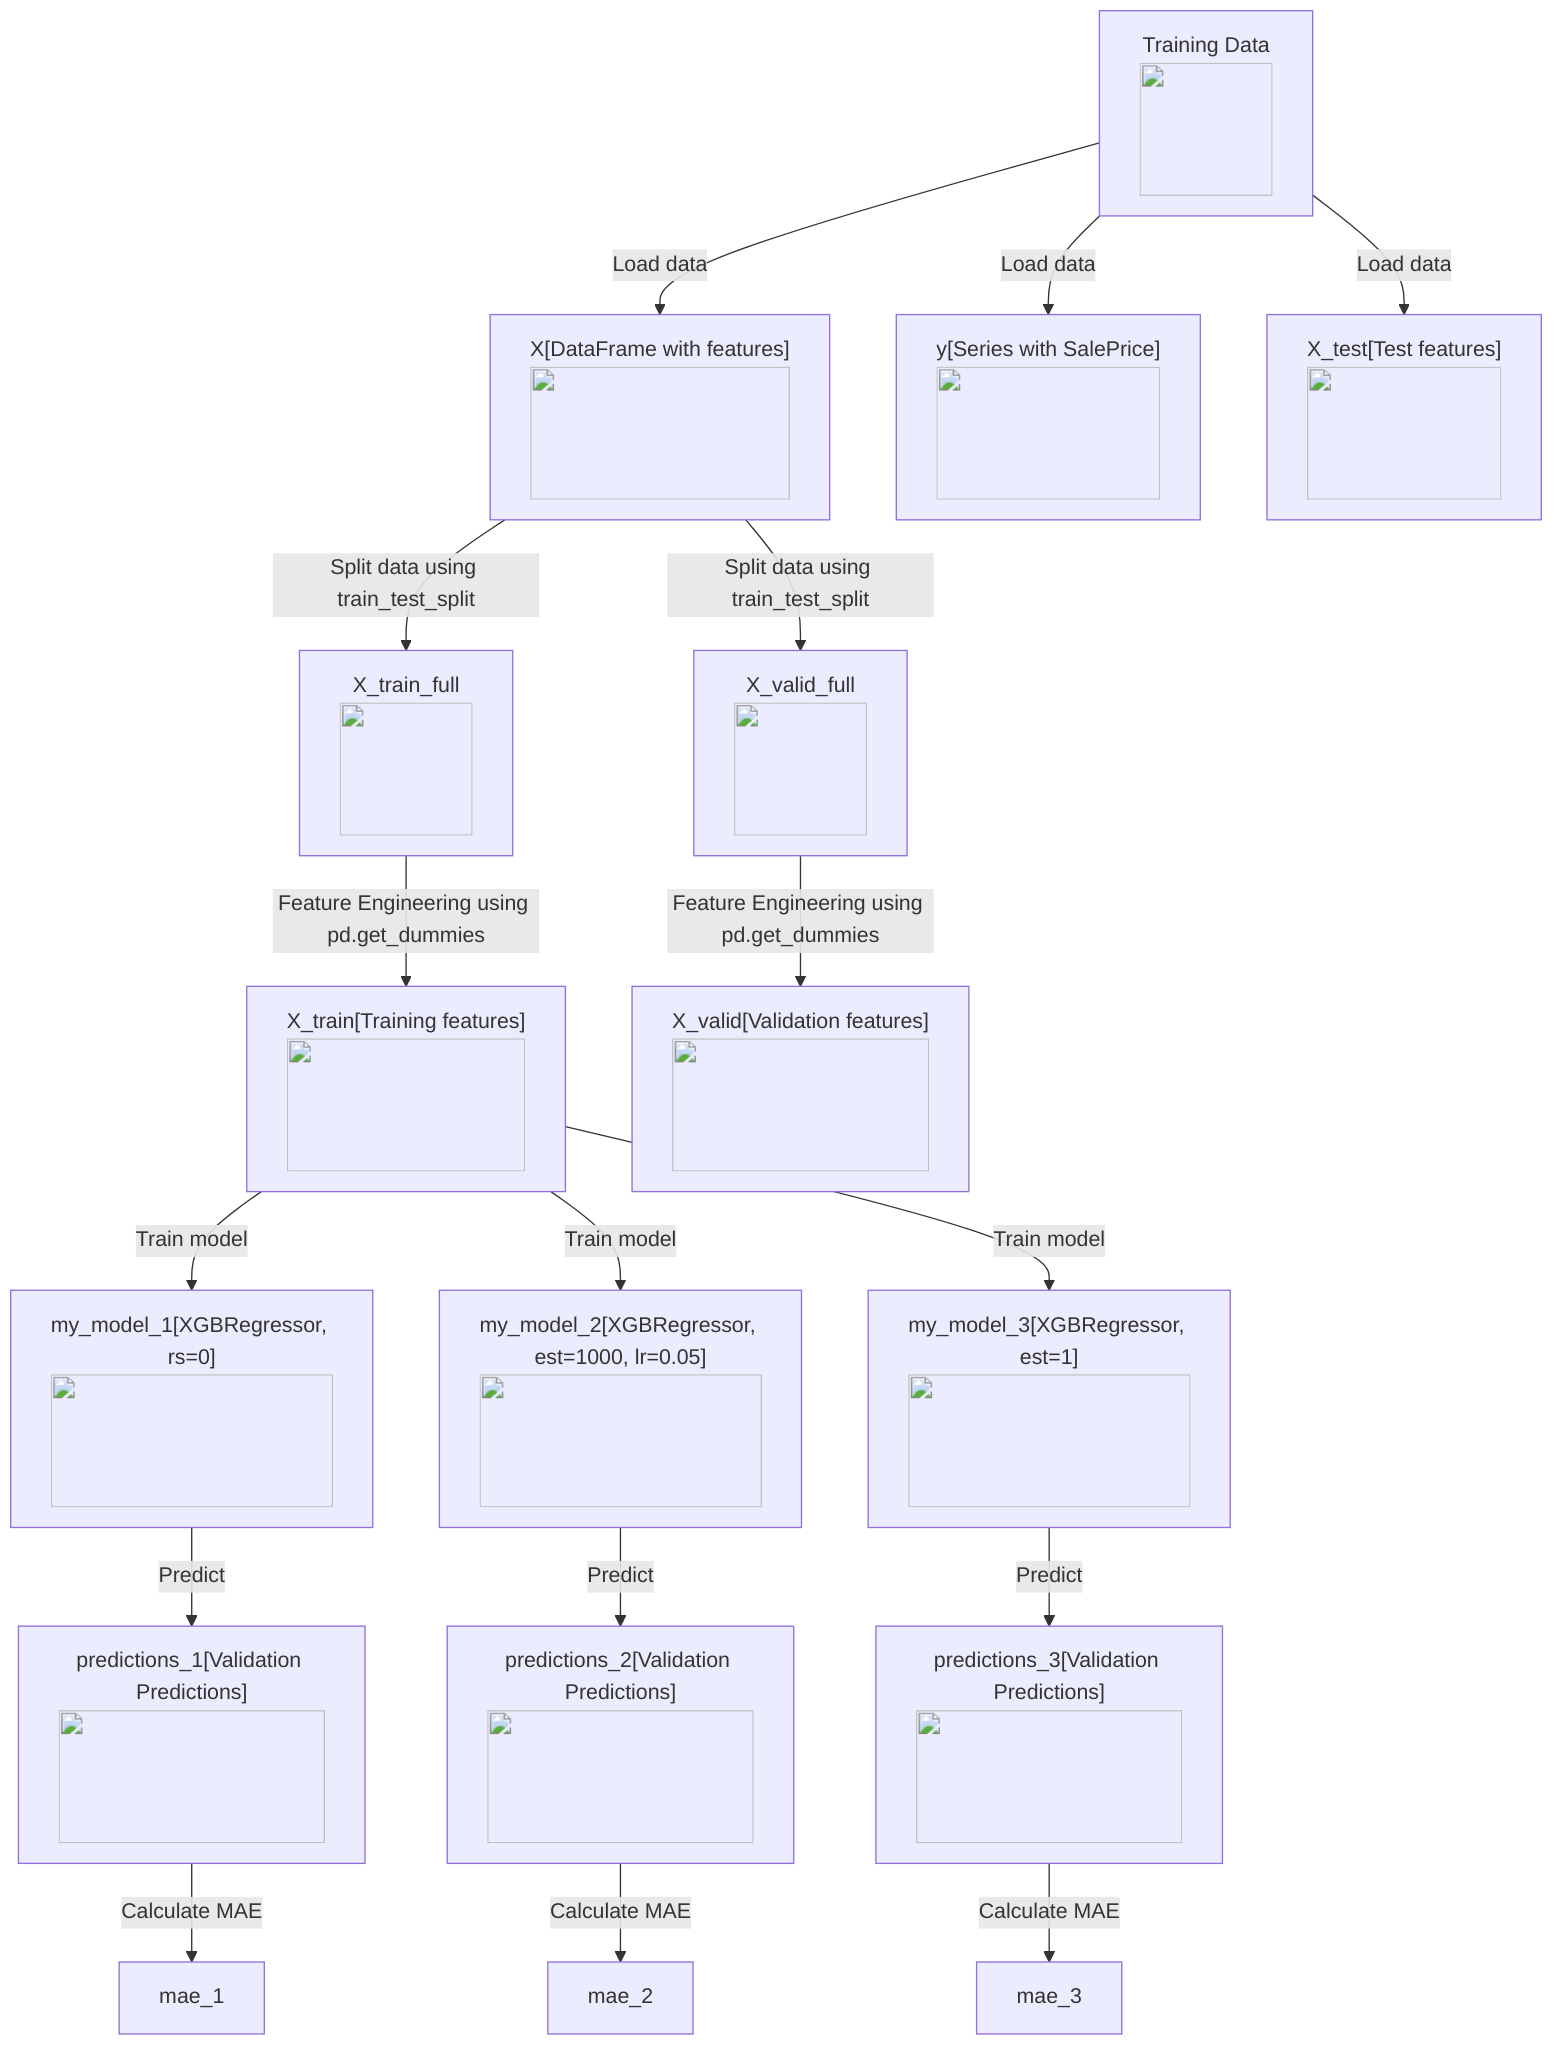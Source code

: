 flowchart TD
    %% Define Data Sources
    A["Training Data<br/><img src='../input/train.csv' width=100 height=100/> "] -->|Load data| B["X[DataFrame with features]<br/><img src='path/to/table.svg' width=100 height=100/> "]
    A -->|Load data| C["y[Series with SalePrice]<br/><img src='path/to/column_split.svg' width=100 height=100/> "]

    %% Data Splitting
    B -->|Split data using train_test_split| D["X_train_full<br/><img src='path/to/row_split.svg' width=100 height=100/> "]
    B -->|Split data using train_test_split| E["X_valid_full<br/><img src='path/to/row_split.svg' width=100 height=100/> "]
    D -->|Feature Engineering using pd.get_dummies| F["X_train[Training features]<br/><img src='path/to/column_split.svg' width=100 height=100/> "]
    E -->|Feature Engineering using pd.get_dummies| G["X_valid[Validation features]<br/><img src='path/to/column_split.svg' width=100 height=100/> "]
    A -->|Load data| H["X_test[Test features]<br/><img src='path/to/table.svg' width=100 height=100/> "]

    %% Model 1
    F -->|Train model| I["my_model_1[XGBRegressor, rs=0]<br/><img src='path/to/brain.svg' width=100 height=100/> "]
    I -->|Predict| J["predictions_1[Validation Predictions]<br/><img src='path/to/image.svg' width=100 height=100/> "]
    J -->|Calculate MAE| K["mae_1"]

    %% Model 2
    F -->|Train model| L["my_model_2[XGBRegressor, est=1000, lr=0.05]<br/><img src='path/to/brain.svg' width=100 height=100/> "]
    L -->|Predict| M["predictions_2[Validation Predictions]<br/><img src='path/to/image.svg' width=100 height=100/> "]
    M -->|Calculate MAE| N["mae_2"]

    %% Model 3
    F -->|Train model| O["my_model_3[XGBRegressor, est=1]<br/><img src='path/to/brain.svg' width=100 height=100/> "]
    O -->|Predict| P["predictions_3[Validation Predictions]<br/><img src='path/to/image.svg' width=100 height=100/> "]
    P -->|Calculate MAE| Q["mae_3"]